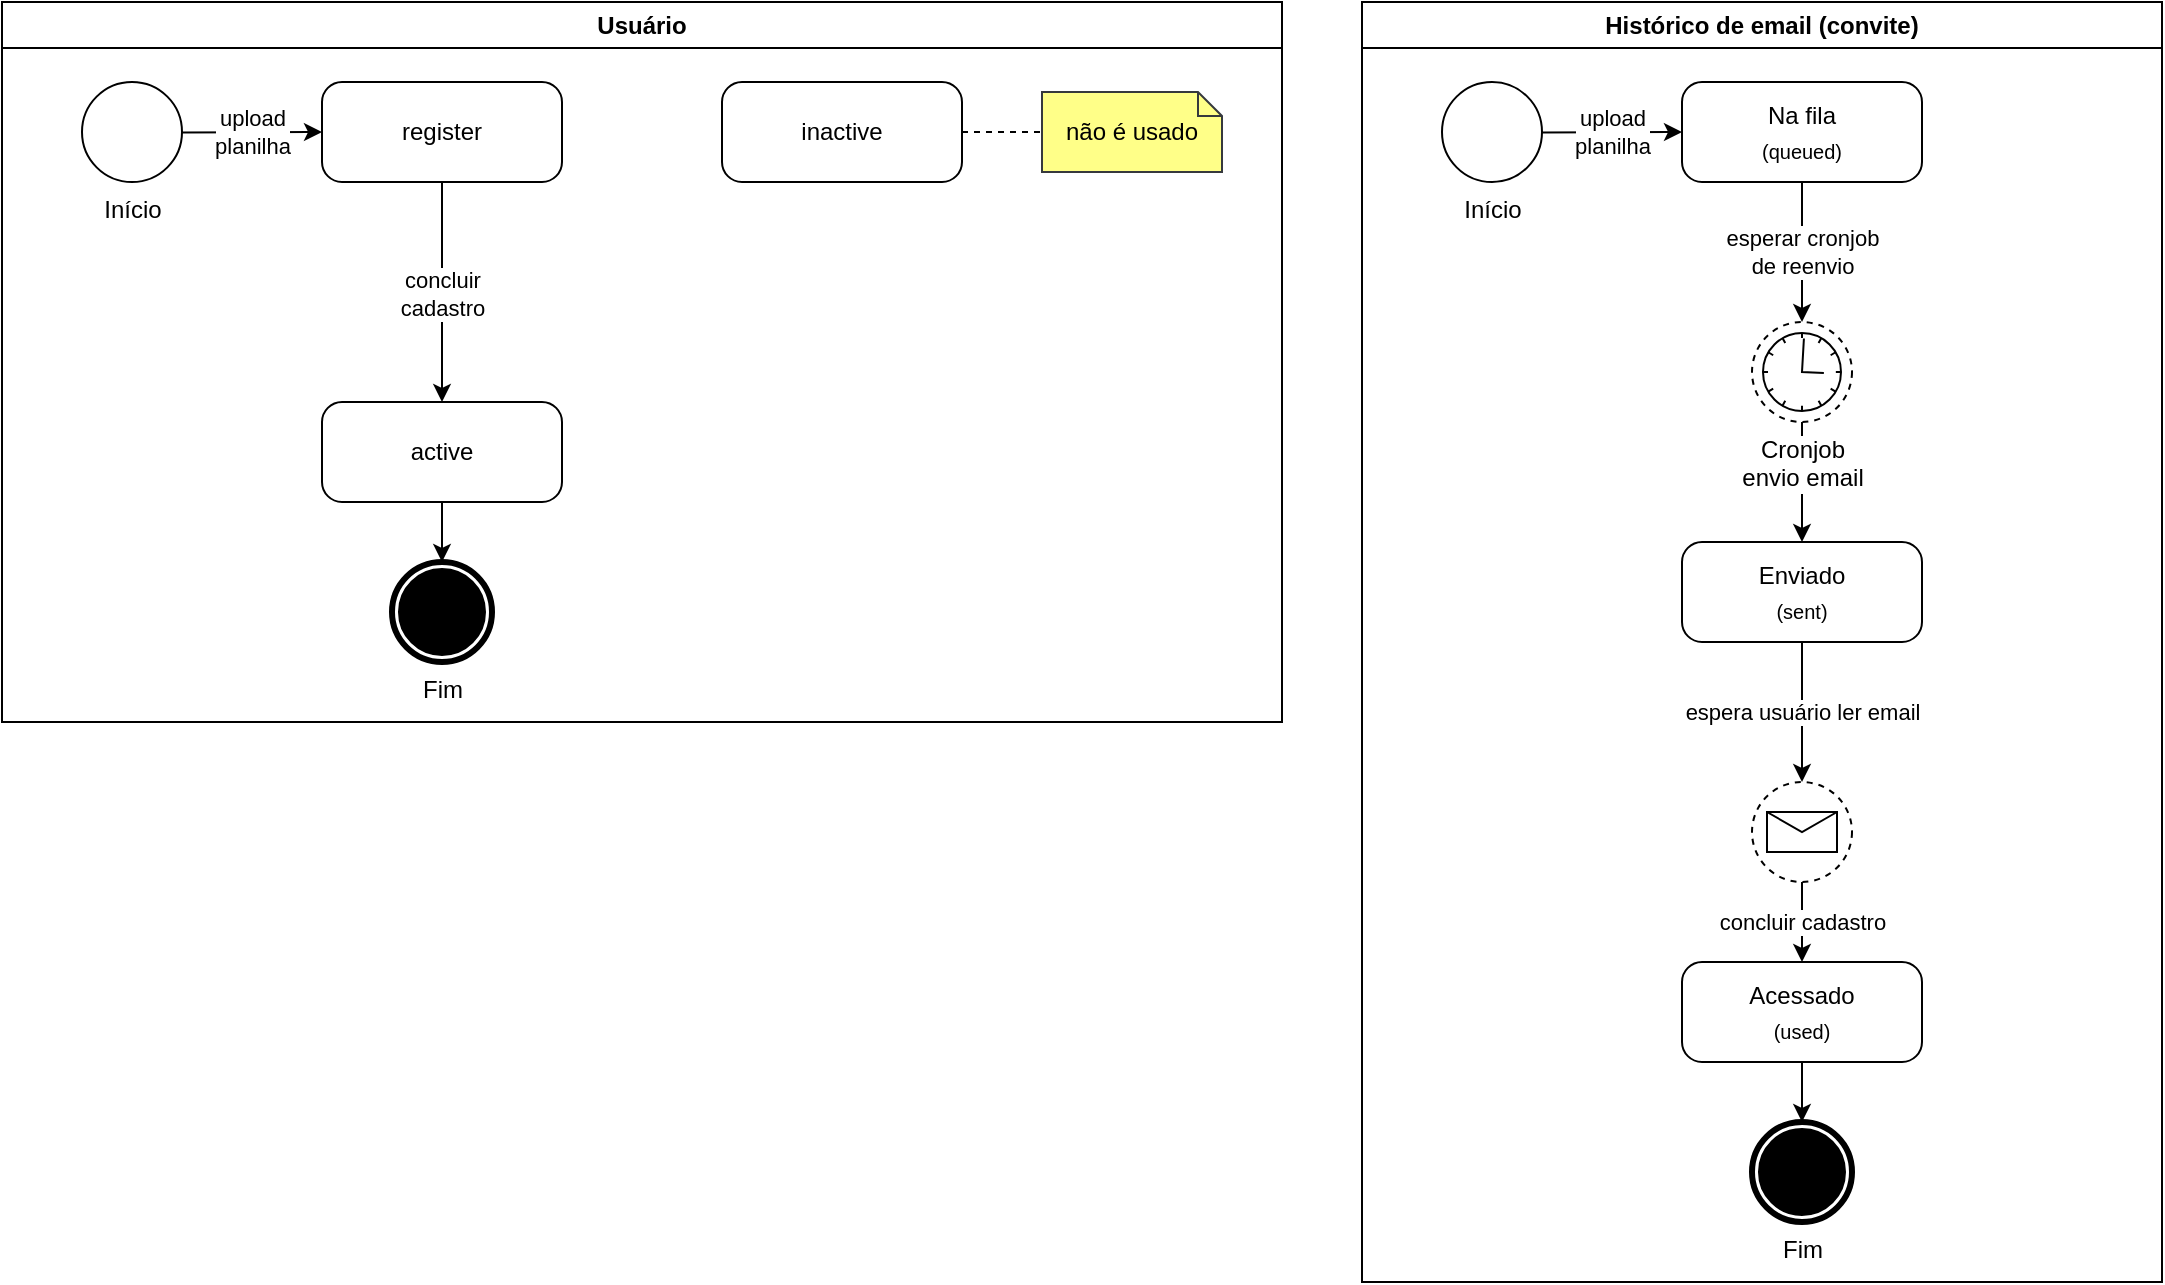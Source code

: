 <mxfile>
    <diagram id="NVig6eVoWgAoBqTtXs_Q" name="Página-1">
        <mxGraphModel dx="1188" dy="540" grid="1" gridSize="10" guides="1" tooltips="1" connect="1" arrows="1" fold="1" page="1" pageScale="1" pageWidth="1169" pageHeight="827" math="0" shadow="0">
            <root>
                <mxCell id="0"/>
                <mxCell id="1" parent="0"/>
                <mxCell id="2" value="Usuário" style="swimlane;whiteSpace=wrap;html=1;labelBackgroundColor=none;" parent="1" vertex="1">
                    <mxGeometry x="40" y="40" width="640" height="360" as="geometry"/>
                </mxCell>
                <mxCell id="3" value="Início" style="points=[[0.145,0.145,0],[0.5,0,0],[0.855,0.145,0],[1,0.5,0],[0.855,0.855,0],[0.5,1,0],[0.145,0.855,0],[0,0.5,0]];shape=mxgraph.bpmn.event;html=1;verticalLabelPosition=bottom;labelBackgroundColor=none;verticalAlign=top;align=center;perimeter=ellipsePerimeter;outlineConnect=0;aspect=fixed;outline=standard;symbol=general;" parent="2" vertex="1">
                    <mxGeometry x="40" y="40" width="50" height="50" as="geometry"/>
                </mxCell>
                <mxCell id="4" value="register" style="rounded=1;whiteSpace=wrap;html=1;container=1;collapsible=0;absoluteArcSize=1;arcSize=20;childLayout=stackLayout;horizontal=1;horizontalStack=0;resizeParent=1;resizeParentMax=0;resizeLast=0;labelBackgroundColor=none;" parent="2" vertex="1">
                    <mxGeometry x="160" y="40" width="120" height="50" as="geometry"/>
                </mxCell>
                <mxCell id="5" value="upload&lt;br&gt;planilha" style="edgeStyle=none;html=1;" parent="2" source="3" target="4" edge="1">
                    <mxGeometry relative="1" as="geometry"/>
                </mxCell>
                <mxCell id="13" value="concluir&lt;br&gt;cadastro" style="edgeStyle=orthogonalEdgeStyle;rounded=0;html=1;" parent="2" source="4" target="30" edge="1">
                    <mxGeometry x="0.008" relative="1" as="geometry">
                        <mxPoint as="offset"/>
                        <mxPoint x="220" y="190" as="targetPoint"/>
                        <mxPoint x="220" y="130" as="sourcePoint"/>
                    </mxGeometry>
                </mxCell>
                <mxCell id="28" value="Fim" style="points=[[0.145,0.145,0],[0.5,0,0],[0.855,0.145,0],[1,0.5,0],[0.855,0.855,0],[0.5,1,0],[0.145,0.855,0],[0,0.5,0]];shape=mxgraph.bpmn.event;html=1;verticalLabelPosition=bottom;labelBackgroundColor=default;verticalAlign=top;align=center;perimeter=ellipsePerimeter;outlineConnect=0;aspect=fixed;outline=end;symbol=terminate;spacingBottom=0;spacingTop=0;" parent="2" vertex="1">
                    <mxGeometry x="195" y="280" width="50" height="50" as="geometry"/>
                </mxCell>
                <mxCell id="30" value="active" style="rounded=1;whiteSpace=wrap;html=1;container=1;collapsible=0;absoluteArcSize=1;arcSize=20;childLayout=stackLayout;horizontal=1;horizontalStack=0;resizeParent=1;resizeParentMax=0;resizeLast=0;labelBackgroundColor=none;" parent="2" vertex="1">
                    <mxGeometry x="160" y="200" width="120" height="50" as="geometry"/>
                </mxCell>
                <mxCell id="33" value="" style="edgeStyle=orthogonalEdgeStyle;rounded=0;html=1;" parent="2" source="30" target="28" edge="1">
                    <mxGeometry relative="1" as="geometry">
                        <mxPoint as="offset"/>
                        <mxPoint x="220" y="280" as="targetPoint"/>
                    </mxGeometry>
                </mxCell>
                <mxCell id="39" style="edgeStyle=none;html=1;dashed=1;endArrow=none;endFill=0;" parent="2" source="36" target="38" edge="1">
                    <mxGeometry relative="1" as="geometry"/>
                </mxCell>
                <mxCell id="36" value="inactive" style="rounded=1;whiteSpace=wrap;html=1;container=1;collapsible=0;absoluteArcSize=1;arcSize=20;childLayout=stackLayout;horizontal=1;horizontalStack=0;resizeParent=1;resizeParentMax=0;resizeLast=0;labelBackgroundColor=none;" parent="2" vertex="1">
                    <mxGeometry x="360" y="40" width="120" height="50" as="geometry"/>
                </mxCell>
                <mxCell id="38" value="não é usado" style="shape=note2;boundedLbl=1;whiteSpace=wrap;html=1;size=12;verticalAlign=middle;align=center;fillColor=#ffff88;strokeColor=#36393d;" parent="2" vertex="1">
                    <mxGeometry x="520" y="45" width="90" height="40" as="geometry"/>
                </mxCell>
                <mxCell id="40" value="Histórico de email (convite)" style="swimlane;whiteSpace=wrap;html=1;labelBackgroundColor=none;" parent="1" vertex="1">
                    <mxGeometry x="720" y="40" width="400" height="640" as="geometry"/>
                </mxCell>
                <mxCell id="52" style="edgeStyle=none;html=1;" edge="1" parent="40" source="50" target="46">
                    <mxGeometry relative="1" as="geometry"/>
                </mxCell>
                <mxCell id="41" value="Início" style="points=[[0.145,0.145,0],[0.5,0,0],[0.855,0.145,0],[1,0.5,0],[0.855,0.855,0],[0.5,1,0],[0.145,0.855,0],[0,0.5,0]];shape=mxgraph.bpmn.event;html=1;verticalLabelPosition=bottom;labelBackgroundColor=none;verticalAlign=top;align=center;perimeter=ellipsePerimeter;outlineConnect=0;aspect=fixed;outline=standard;symbol=general;" parent="40" vertex="1">
                    <mxGeometry x="40" y="40" width="50" height="50" as="geometry"/>
                </mxCell>
                <mxCell id="51" value="esperar cronjob&lt;br&gt;de reenvio" style="edgeStyle=none;html=1;" edge="1" parent="40" source="42" target="50">
                    <mxGeometry relative="1" as="geometry"/>
                </mxCell>
                <mxCell id="42" value="Na fila&lt;br&gt;&lt;sub&gt;(queued)&lt;/sub&gt;" style="rounded=1;whiteSpace=wrap;html=1;container=1;collapsible=0;absoluteArcSize=1;arcSize=20;childLayout=stackLayout;horizontal=1;horizontalStack=0;resizeParent=1;resizeParentMax=0;resizeLast=0;labelBackgroundColor=none;" parent="40" vertex="1">
                    <mxGeometry x="160" y="40" width="120" height="50" as="geometry"/>
                </mxCell>
                <mxCell id="43" value="upload&lt;br&gt;planilha" style="edgeStyle=none;html=1;" parent="40" source="41" target="42" edge="1">
                    <mxGeometry relative="1" as="geometry"/>
                </mxCell>
                <mxCell id="45" value="Fim" style="points=[[0.145,0.145,0],[0.5,0,0],[0.855,0.145,0],[1,0.5,0],[0.855,0.855,0],[0.5,1,0],[0.145,0.855,0],[0,0.5,0]];shape=mxgraph.bpmn.event;html=1;verticalLabelPosition=bottom;labelBackgroundColor=default;verticalAlign=top;align=center;perimeter=ellipsePerimeter;outlineConnect=0;aspect=fixed;outline=end;symbol=terminate;spacingBottom=0;spacingTop=0;" parent="40" vertex="1">
                    <mxGeometry x="195" y="560" width="50" height="50" as="geometry"/>
                </mxCell>
                <mxCell id="58" value="espera usuário ler email" style="edgeStyle=none;html=1;" edge="1" parent="40" source="46" target="57">
                    <mxGeometry relative="1" as="geometry"/>
                </mxCell>
                <mxCell id="46" value="Enviado&lt;br&gt;&lt;sub&gt;(sent)&lt;/sub&gt;" style="rounded=1;whiteSpace=wrap;html=1;container=1;collapsible=0;absoluteArcSize=1;arcSize=20;childLayout=stackLayout;horizontal=1;horizontalStack=0;resizeParent=1;resizeParentMax=0;resizeLast=0;labelBackgroundColor=none;" parent="40" vertex="1">
                    <mxGeometry x="160" y="270" width="120" height="50" as="geometry"/>
                </mxCell>
                <mxCell id="47" value="concluir cadastro" style="edgeStyle=orthogonalEdgeStyle;rounded=0;html=1;startArrow=none;" parent="40" source="57" target="59" edge="1">
                    <mxGeometry relative="1" as="geometry">
                        <mxPoint as="offset"/>
                        <mxPoint x="220" y="280" as="targetPoint"/>
                    </mxGeometry>
                </mxCell>
                <mxCell id="50" value="Cronjob&lt;br&gt;envio email" style="points=[[0.145,0.145,0],[0.5,0,0],[0.855,0.145,0],[1,0.5,0],[0.855,0.855,0],[0.5,1,0],[0.145,0.855,0],[0,0.5,0]];shape=mxgraph.bpmn.event;html=1;verticalLabelPosition=bottom;labelBackgroundColor=#ffffff;verticalAlign=top;align=center;perimeter=ellipsePerimeter;outlineConnect=0;aspect=fixed;outline=eventNonint;symbol=timer;" vertex="1" parent="40">
                    <mxGeometry x="195" y="160" width="50" height="50" as="geometry"/>
                </mxCell>
                <mxCell id="57" value="" style="points=[[0.145,0.145,0],[0.5,0,0],[0.855,0.145,0],[1,0.5,0],[0.855,0.855,0],[0.5,1,0],[0.145,0.855,0],[0,0.5,0]];shape=mxgraph.bpmn.event;html=1;verticalLabelPosition=bottom;labelBackgroundColor=#ffffff;verticalAlign=top;align=center;perimeter=ellipsePerimeter;outlineConnect=0;aspect=fixed;outline=eventNonint;symbol=message;" vertex="1" parent="40">
                    <mxGeometry x="195" y="390" width="50" height="50" as="geometry"/>
                </mxCell>
                <mxCell id="60" style="edgeStyle=none;html=1;" edge="1" parent="40" source="59" target="45">
                    <mxGeometry relative="1" as="geometry"/>
                </mxCell>
                <mxCell id="59" value="Acessado&lt;br&gt;&lt;sub&gt;(used)&lt;/sub&gt;" style="rounded=1;whiteSpace=wrap;html=1;container=1;collapsible=0;absoluteArcSize=1;arcSize=20;childLayout=stackLayout;horizontal=1;horizontalStack=0;resizeParent=1;resizeParentMax=0;resizeLast=0;labelBackgroundColor=none;" vertex="1" parent="40">
                    <mxGeometry x="160" y="480" width="120" height="50" as="geometry"/>
                </mxCell>
            </root>
        </mxGraphModel>
    </diagram>
</mxfile>
